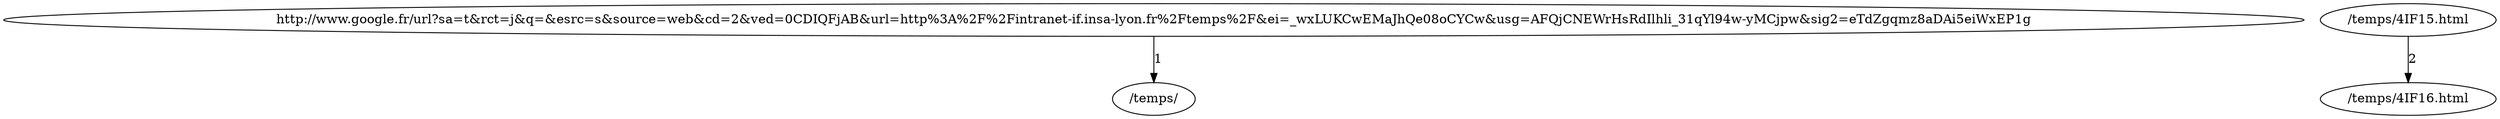 digraph {
node3 [label="http://www.google.fr/url?sa=t&rct=j&q=&esrc=s&source=web&cd=2&ved=0CDIQFjAB&url=http%3A%2F%2Fintranet-if.insa-lyon.fr%2Ftemps%2F&ei=_wxLUKCwEMaJhQe08oCYCw&usg=AFQjCNEWrHsRdIlhli_31qYl94w-yMCjpw&sig2=eTdZgqmz8aDAi5eiWxEP1g"];
node1 [label="/temps/4IF15.html"];
node2 [label="/temps/"];
node0 [label="/temps/4IF16.html"];
node3 -> node2 [label="1"]
node1 -> node0 [label="2"]
}